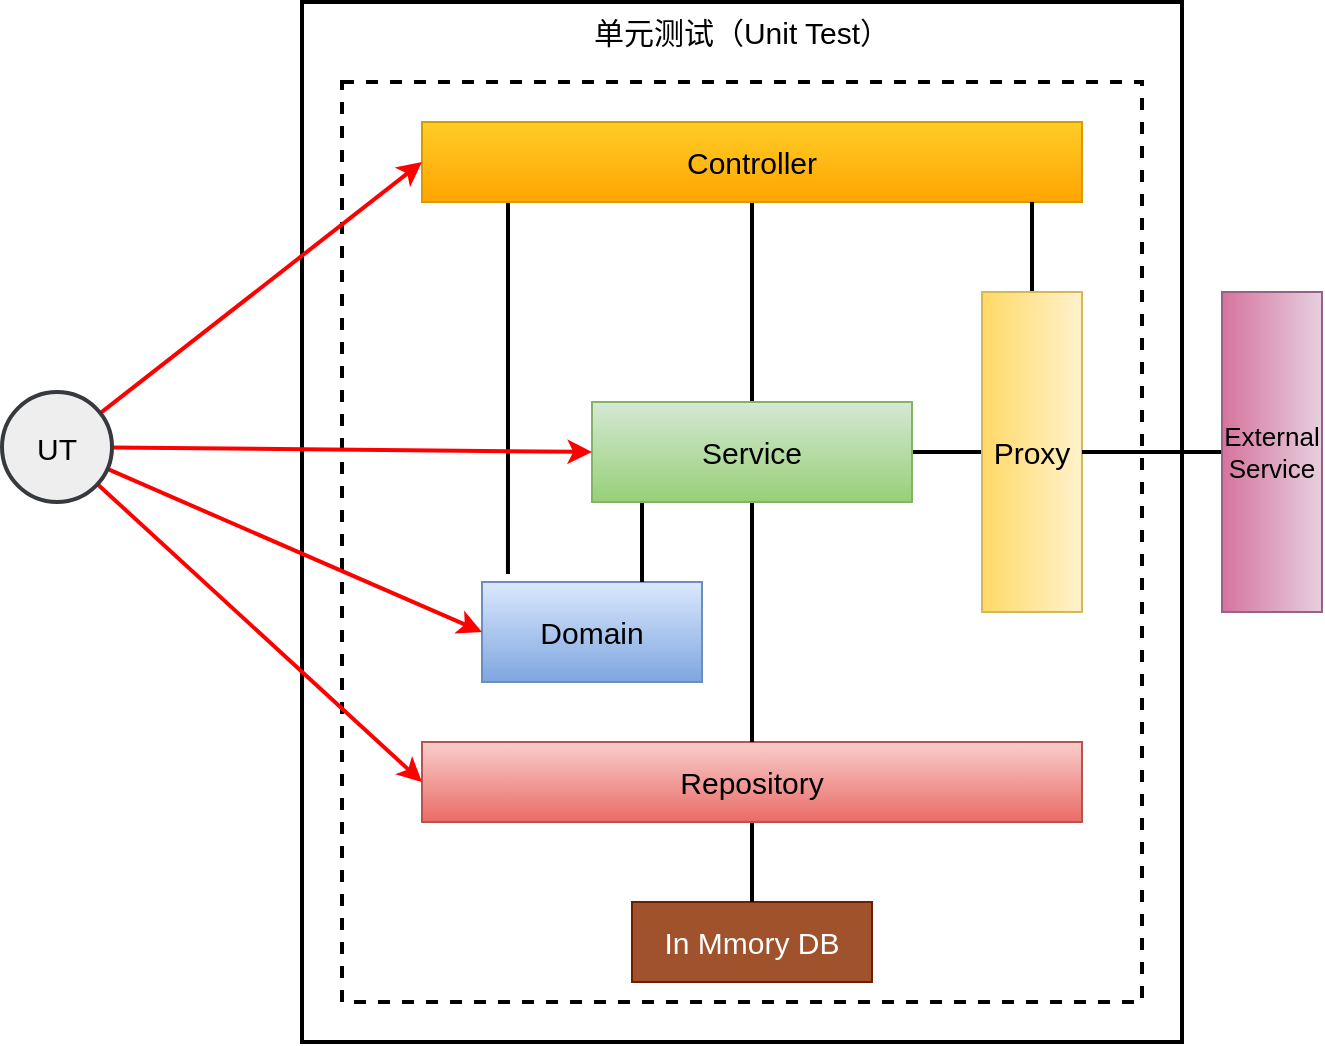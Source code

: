 <mxfile version="15.5.2" type="github">
  <diagram id="h8NxwV9EvGS1gY7jsNnz" name="Page-1">
    <mxGraphModel dx="2013" dy="764" grid="1" gridSize="10" guides="1" tooltips="1" connect="1" arrows="1" fold="1" page="1" pageScale="1" pageWidth="827" pageHeight="1169" math="0" shadow="0">
      <root>
        <mxCell id="0" />
        <mxCell id="1" parent="0" />
        <mxCell id="YCC9_aXwLLvpVHEqEHlf-26" value="单元测试（Unit Test）" style="rounded=0;whiteSpace=wrap;html=1;fontSize=15;strokeWidth=2;align=center;verticalAlign=top;" vertex="1" parent="1">
          <mxGeometry x="20" y="80" width="440" height="520" as="geometry" />
        </mxCell>
        <mxCell id="YCC9_aXwLLvpVHEqEHlf-1" value="" style="rounded=0;whiteSpace=wrap;html=1;align=center;verticalAlign=top;fontSize=17;dashed=1;strokeWidth=2;" vertex="1" parent="1">
          <mxGeometry x="40" y="120" width="400" height="460" as="geometry" />
        </mxCell>
        <mxCell id="YCC9_aXwLLvpVHEqEHlf-15" style="edgeStyle=orthogonalEdgeStyle;rounded=0;orthogonalLoop=1;jettySize=auto;html=1;entryX=0.118;entryY=-0.08;entryDx=0;entryDy=0;entryPerimeter=0;endArrow=none;endFill=0;strokeWidth=2;" edge="1" parent="1" source="YCC9_aXwLLvpVHEqEHlf-2" target="YCC9_aXwLLvpVHEqEHlf-7">
          <mxGeometry relative="1" as="geometry">
            <Array as="points">
              <mxPoint x="123" y="230" />
              <mxPoint x="123" y="230" />
            </Array>
          </mxGeometry>
        </mxCell>
        <mxCell id="YCC9_aXwLLvpVHEqEHlf-16" style="edgeStyle=orthogonalEdgeStyle;rounded=0;orthogonalLoop=1;jettySize=auto;html=1;entryX=0.5;entryY=0;entryDx=0;entryDy=0;endArrow=none;endFill=0;strokeWidth=2;" edge="1" parent="1" source="YCC9_aXwLLvpVHEqEHlf-2" target="YCC9_aXwLLvpVHEqEHlf-8">
          <mxGeometry relative="1" as="geometry" />
        </mxCell>
        <mxCell id="YCC9_aXwLLvpVHEqEHlf-2" value="Controller" style="rounded=0;whiteSpace=wrap;html=1;fontSize=15;fillColor=#ffcd28;gradientColor=#ffa500;strokeColor=#d79b00;" vertex="1" parent="1">
          <mxGeometry x="80" y="140" width="330" height="40" as="geometry" />
        </mxCell>
        <mxCell id="YCC9_aXwLLvpVHEqEHlf-3" value="In Mmory DB" style="rounded=0;whiteSpace=wrap;html=1;fontSize=15;fillColor=#a0522d;strokeColor=#6D1F00;fontColor=#ffffff;" vertex="1" parent="1">
          <mxGeometry x="185" y="530" width="120" height="40" as="geometry" />
        </mxCell>
        <mxCell id="YCC9_aXwLLvpVHEqEHlf-6" value="" style="edgeStyle=orthogonalEdgeStyle;rounded=0;orthogonalLoop=1;jettySize=auto;html=1;endArrow=none;endFill=0;strokeWidth=2;" edge="1" parent="1" source="YCC9_aXwLLvpVHEqEHlf-5" target="YCC9_aXwLLvpVHEqEHlf-3">
          <mxGeometry relative="1" as="geometry" />
        </mxCell>
        <mxCell id="YCC9_aXwLLvpVHEqEHlf-5" value="Repository" style="rounded=0;whiteSpace=wrap;html=1;fontSize=15;fillColor=#f8cecc;gradientColor=#ea6b66;strokeColor=#b85450;" vertex="1" parent="1">
          <mxGeometry x="80" y="450" width="330" height="40" as="geometry" />
        </mxCell>
        <mxCell id="YCC9_aXwLLvpVHEqEHlf-7" value="Domain" style="rounded=0;whiteSpace=wrap;html=1;fontSize=15;fillColor=#dae8fc;gradientColor=#7ea6e0;strokeColor=#6c8ebf;" vertex="1" parent="1">
          <mxGeometry x="110" y="370" width="110" height="50" as="geometry" />
        </mxCell>
        <mxCell id="YCC9_aXwLLvpVHEqEHlf-9" value="" style="edgeStyle=orthogonalEdgeStyle;rounded=0;orthogonalLoop=1;jettySize=auto;html=1;endArrow=none;endFill=0;strokeWidth=2;" edge="1" parent="1" source="YCC9_aXwLLvpVHEqEHlf-8" target="YCC9_aXwLLvpVHEqEHlf-7">
          <mxGeometry relative="1" as="geometry">
            <Array as="points">
              <mxPoint x="190" y="350" />
              <mxPoint x="190" y="350" />
            </Array>
          </mxGeometry>
        </mxCell>
        <mxCell id="YCC9_aXwLLvpVHEqEHlf-10" style="edgeStyle=orthogonalEdgeStyle;rounded=0;orthogonalLoop=1;jettySize=auto;html=1;entryX=0.5;entryY=0;entryDx=0;entryDy=0;endArrow=none;endFill=0;strokeWidth=2;" edge="1" parent="1" source="YCC9_aXwLLvpVHEqEHlf-8" target="YCC9_aXwLLvpVHEqEHlf-5">
          <mxGeometry relative="1" as="geometry" />
        </mxCell>
        <mxCell id="YCC9_aXwLLvpVHEqEHlf-17" value="" style="edgeStyle=orthogonalEdgeStyle;rounded=0;orthogonalLoop=1;jettySize=auto;html=1;endArrow=none;endFill=0;strokeWidth=2;" edge="1" parent="1" source="YCC9_aXwLLvpVHEqEHlf-8" target="YCC9_aXwLLvpVHEqEHlf-12">
          <mxGeometry relative="1" as="geometry" />
        </mxCell>
        <mxCell id="YCC9_aXwLLvpVHEqEHlf-8" value="Service" style="rounded=0;whiteSpace=wrap;html=1;fontSize=15;fillColor=#d5e8d4;gradientColor=#97d077;strokeColor=#82b366;" vertex="1" parent="1">
          <mxGeometry x="165" y="280" width="160" height="50" as="geometry" />
        </mxCell>
        <mxCell id="YCC9_aXwLLvpVHEqEHlf-18" value="" style="edgeStyle=orthogonalEdgeStyle;rounded=0;orthogonalLoop=1;jettySize=auto;html=1;endArrow=none;endFill=0;strokeWidth=2;" edge="1" parent="1" source="YCC9_aXwLLvpVHEqEHlf-12" target="YCC9_aXwLLvpVHEqEHlf-2">
          <mxGeometry relative="1" as="geometry">
            <Array as="points">
              <mxPoint x="385" y="190" />
              <mxPoint x="385" y="190" />
            </Array>
          </mxGeometry>
        </mxCell>
        <mxCell id="YCC9_aXwLLvpVHEqEHlf-12" value="Proxy" style="rounded=0;whiteSpace=wrap;html=1;direction=south;fontSize=15;fillColor=#fff2cc;gradientColor=#ffd966;strokeColor=#d6b656;" vertex="1" parent="1">
          <mxGeometry x="360" y="225" width="50" height="160" as="geometry" />
        </mxCell>
        <mxCell id="YCC9_aXwLLvpVHEqEHlf-22" value="" style="edgeStyle=orthogonalEdgeStyle;rounded=0;orthogonalLoop=1;jettySize=auto;html=1;endArrow=none;endFill=0;strokeWidth=2;" edge="1" parent="1" source="YCC9_aXwLLvpVHEqEHlf-21" target="YCC9_aXwLLvpVHEqEHlf-12">
          <mxGeometry relative="1" as="geometry" />
        </mxCell>
        <mxCell id="YCC9_aXwLLvpVHEqEHlf-21" value="External&lt;br style=&quot;font-size: 13px;&quot;&gt;Service" style="rounded=0;whiteSpace=wrap;html=1;direction=south;fontSize=13;fillColor=#e6d0de;gradientColor=#d5739d;strokeColor=#996185;" vertex="1" parent="1">
          <mxGeometry x="480" y="225" width="50" height="160" as="geometry" />
        </mxCell>
        <mxCell id="YCC9_aXwLLvpVHEqEHlf-28" style="rounded=0;orthogonalLoop=1;jettySize=auto;html=1;entryX=0;entryY=0.5;entryDx=0;entryDy=0;fontSize=15;endArrow=classic;endFill=1;strokeWidth=2;startArrow=none;startFill=0;strokeColor=#FF0000;" edge="1" parent="1" source="YCC9_aXwLLvpVHEqEHlf-27" target="YCC9_aXwLLvpVHEqEHlf-2">
          <mxGeometry relative="1" as="geometry" />
        </mxCell>
        <mxCell id="YCC9_aXwLLvpVHEqEHlf-29" style="edgeStyle=none;rounded=0;orthogonalLoop=1;jettySize=auto;html=1;entryX=0;entryY=0.5;entryDx=0;entryDy=0;fontSize=15;startArrow=none;startFill=0;endArrow=classic;endFill=1;strokeWidth=2;strokeColor=#FF0000;" edge="1" parent="1" source="YCC9_aXwLLvpVHEqEHlf-27" target="YCC9_aXwLLvpVHEqEHlf-8">
          <mxGeometry relative="1" as="geometry" />
        </mxCell>
        <mxCell id="YCC9_aXwLLvpVHEqEHlf-30" style="edgeStyle=none;rounded=0;orthogonalLoop=1;jettySize=auto;html=1;entryX=0;entryY=0.5;entryDx=0;entryDy=0;fontSize=15;startArrow=none;startFill=0;endArrow=classic;endFill=1;strokeWidth=2;strokeColor=#FF0000;" edge="1" parent="1" source="YCC9_aXwLLvpVHEqEHlf-27" target="YCC9_aXwLLvpVHEqEHlf-7">
          <mxGeometry relative="1" as="geometry" />
        </mxCell>
        <mxCell id="YCC9_aXwLLvpVHEqEHlf-31" style="edgeStyle=none;rounded=0;orthogonalLoop=1;jettySize=auto;html=1;entryX=0;entryY=0.5;entryDx=0;entryDy=0;fontSize=15;startArrow=none;startFill=0;endArrow=classic;endFill=1;strokeWidth=2;strokeColor=#FF0000;" edge="1" parent="1" source="YCC9_aXwLLvpVHEqEHlf-27" target="YCC9_aXwLLvpVHEqEHlf-5">
          <mxGeometry relative="1" as="geometry" />
        </mxCell>
        <mxCell id="YCC9_aXwLLvpVHEqEHlf-27" value="UT" style="ellipse;whiteSpace=wrap;html=1;aspect=fixed;fontSize=15;strokeWidth=2;align=center;verticalAlign=middle;fillColor=#eeeeee;strokeColor=#36393d;" vertex="1" parent="1">
          <mxGeometry x="-130" y="275" width="55" height="55" as="geometry" />
        </mxCell>
      </root>
    </mxGraphModel>
  </diagram>
</mxfile>
